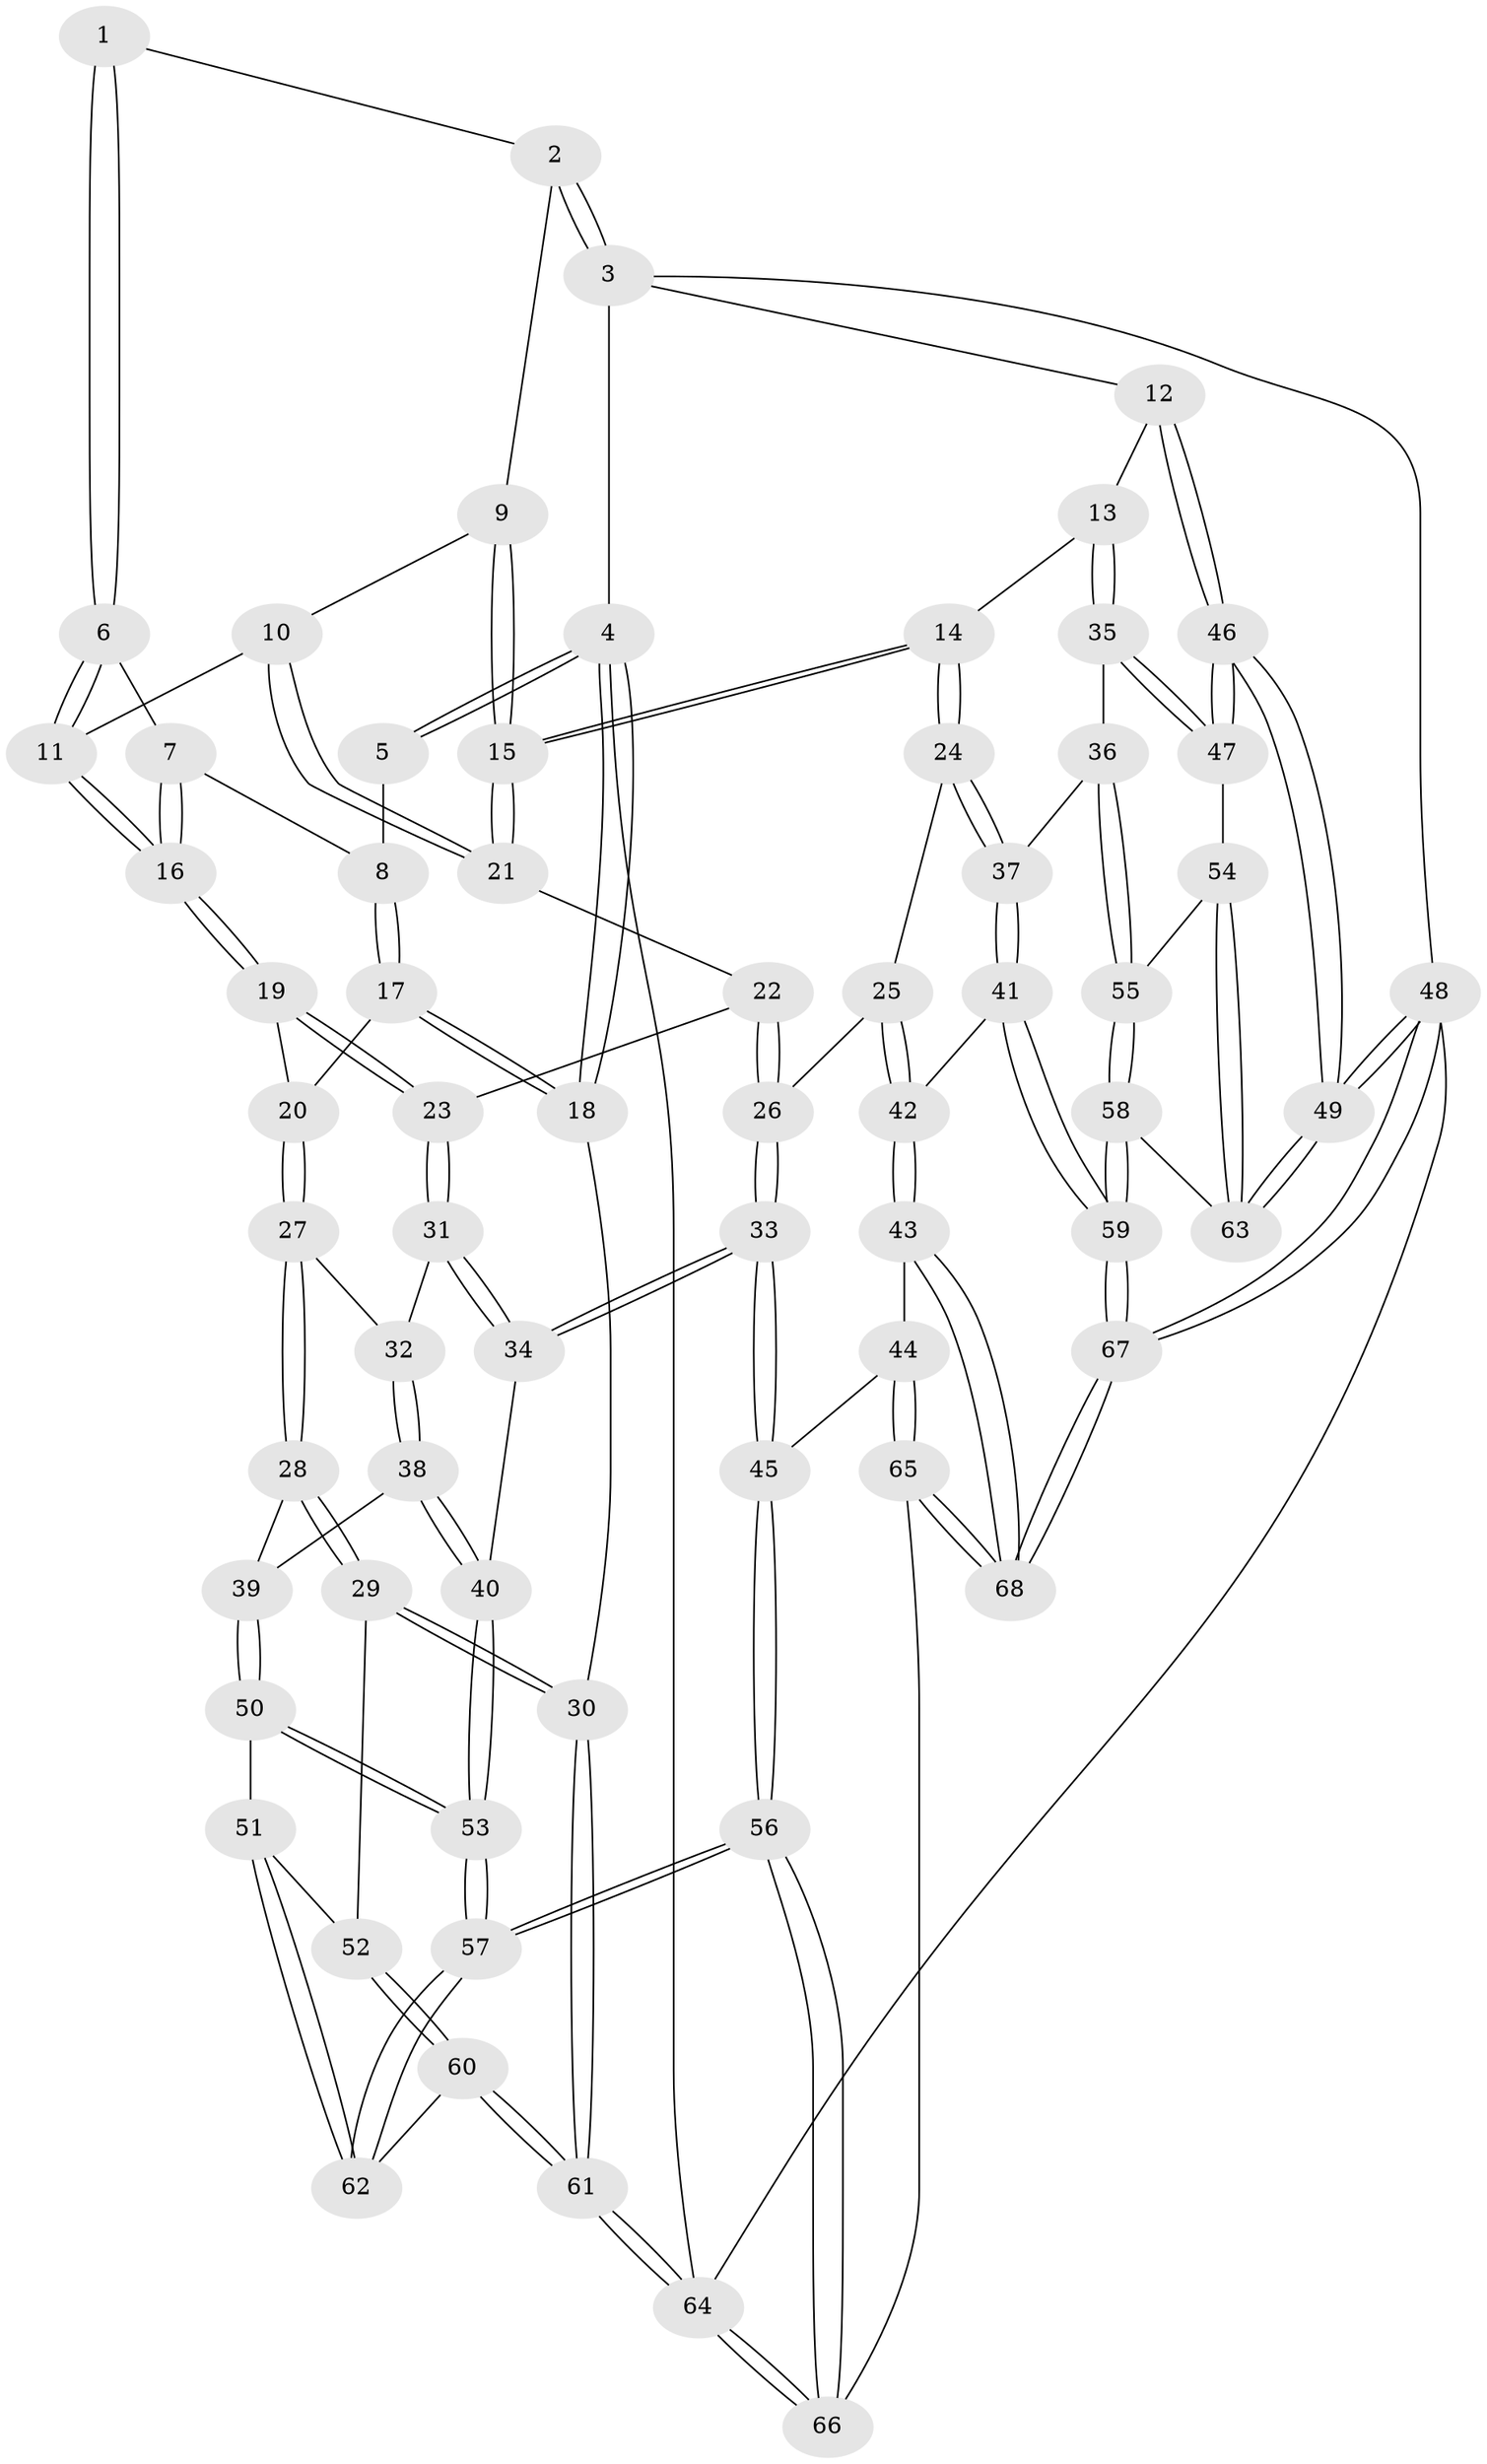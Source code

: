 // Generated by graph-tools (version 1.1) at 2025/27/03/09/25 03:27:14]
// undirected, 68 vertices, 167 edges
graph export_dot {
graph [start="1"]
  node [color=gray90,style=filled];
  1 [pos="+0.20999299169001603+0"];
  2 [pos="+0.6130387298106136+0"];
  3 [pos="+1+0"];
  4 [pos="+0+0"];
  5 [pos="+0+0"];
  6 [pos="+0.24427852546609094+0.04959179398102495"];
  7 [pos="+0.0811133512315668+0.1990466805417796"];
  8 [pos="+0.04715237037857783+0.20992980621757668"];
  9 [pos="+0.6002045922315348+0"];
  10 [pos="+0.4373775562771957+0.2107323749600617"];
  11 [pos="+0.29564278363278906+0.13880132219741687"];
  12 [pos="+1+0.010836696130415852"];
  13 [pos="+0.8729574437943965+0.26689951248780724"];
  14 [pos="+0.7476154690526662+0.2827490701182438"];
  15 [pos="+0.742739371227177+0.27851003218189013"];
  16 [pos="+0.21335097357782717+0.2912237375495128"];
  17 [pos="+0+0.2732287452194359"];
  18 [pos="+0+0.34582060036448053"];
  19 [pos="+0.20541286797768407+0.3470931930000058"];
  20 [pos="+0.19841820958212397+0.35461438813975993"];
  21 [pos="+0.4416676120143249+0.22081835637859173"];
  22 [pos="+0.43213822588037587+0.3270680896564558"];
  23 [pos="+0.3795264346647992+0.3701687007866006"];
  24 [pos="+0.7099563276751085+0.343815176657967"];
  25 [pos="+0.6031633663657601+0.4004159703709401"];
  26 [pos="+0.521260708088678+0.40383248491588913"];
  27 [pos="+0.1940209672334803+0.3719603760767791"];
  28 [pos="+0.11501830789460928+0.5017614132954208"];
  29 [pos="+0.021487254441680908+0.5321481951286932"];
  30 [pos="+0+0.47036215967545086"];
  31 [pos="+0.37464052140949744+0.39506496956215725"];
  32 [pos="+0.27697501680895686+0.4575775733488506"];
  33 [pos="+0.4709783948385628+0.5954437650941901"];
  34 [pos="+0.37936094493623296+0.571024497206299"];
  35 [pos="+0.8960091398596328+0.4744253370598989"];
  36 [pos="+0.7974356700579669+0.5838585185337198"];
  37 [pos="+0.7377366054303448+0.5834039236863805"];
  38 [pos="+0.2937815622712806+0.5474970681323222"];
  39 [pos="+0.2044761692790357+0.5477576267529634"];
  40 [pos="+0.36251272882793756+0.5753194721580357"];
  41 [pos="+0.6510019062388472+0.6438019822477522"];
  42 [pos="+0.6155807103607354+0.6452036289433057"];
  43 [pos="+0.6032358134801256+0.6488860014038419"];
  44 [pos="+0.5421190619086127+0.6426688716766568"];
  45 [pos="+0.5052685880908167+0.6261878336233648"];
  46 [pos="+1+0.5907950008246551"];
  47 [pos="+1+0.5755268324731416"];
  48 [pos="+1+1"];
  49 [pos="+1+0.8267374427807989"];
  50 [pos="+0.20529756194982057+0.6813036659758244"];
  51 [pos="+0.07792299132335456+0.6379227635332347"];
  52 [pos="+0.06741906127692286+0.6308218575259711"];
  53 [pos="+0.25653809057976185+0.7517748251461587"];
  54 [pos="+0.8914227656557756+0.6407479535469116"];
  55 [pos="+0.8643998969370138+0.6404938409560431"];
  56 [pos="+0.2656159631792731+0.892100903877572"];
  57 [pos="+0.2560423773731538+0.8753665626772756"];
  58 [pos="+0.8496546224881895+0.7684232314846302"];
  59 [pos="+0.7949879623156668+0.8409840186160125"];
  60 [pos="+0.03121902014852408+0.793816981273393"];
  61 [pos="+0+0.8964836931265828"];
  62 [pos="+0.19021015304880196+0.8431395500985689"];
  63 [pos="+0.9717100205938621+0.747316821296143"];
  64 [pos="+0+1"];
  65 [pos="+0.38738288776141827+1"];
  66 [pos="+0.31506334201457287+1"];
  67 [pos="+0.8024936077792003+1"];
  68 [pos="+0.5882697188601728+1"];
  1 -- 2;
  1 -- 6;
  1 -- 6;
  2 -- 3;
  2 -- 3;
  2 -- 9;
  3 -- 4;
  3 -- 12;
  3 -- 48;
  4 -- 5;
  4 -- 5;
  4 -- 18;
  4 -- 18;
  4 -- 64;
  5 -- 8;
  6 -- 7;
  6 -- 11;
  6 -- 11;
  7 -- 8;
  7 -- 16;
  7 -- 16;
  8 -- 17;
  8 -- 17;
  9 -- 10;
  9 -- 15;
  9 -- 15;
  10 -- 11;
  10 -- 21;
  10 -- 21;
  11 -- 16;
  11 -- 16;
  12 -- 13;
  12 -- 46;
  12 -- 46;
  13 -- 14;
  13 -- 35;
  13 -- 35;
  14 -- 15;
  14 -- 15;
  14 -- 24;
  14 -- 24;
  15 -- 21;
  15 -- 21;
  16 -- 19;
  16 -- 19;
  17 -- 18;
  17 -- 18;
  17 -- 20;
  18 -- 30;
  19 -- 20;
  19 -- 23;
  19 -- 23;
  20 -- 27;
  20 -- 27;
  21 -- 22;
  22 -- 23;
  22 -- 26;
  22 -- 26;
  23 -- 31;
  23 -- 31;
  24 -- 25;
  24 -- 37;
  24 -- 37;
  25 -- 26;
  25 -- 42;
  25 -- 42;
  26 -- 33;
  26 -- 33;
  27 -- 28;
  27 -- 28;
  27 -- 32;
  28 -- 29;
  28 -- 29;
  28 -- 39;
  29 -- 30;
  29 -- 30;
  29 -- 52;
  30 -- 61;
  30 -- 61;
  31 -- 32;
  31 -- 34;
  31 -- 34;
  32 -- 38;
  32 -- 38;
  33 -- 34;
  33 -- 34;
  33 -- 45;
  33 -- 45;
  34 -- 40;
  35 -- 36;
  35 -- 47;
  35 -- 47;
  36 -- 37;
  36 -- 55;
  36 -- 55;
  37 -- 41;
  37 -- 41;
  38 -- 39;
  38 -- 40;
  38 -- 40;
  39 -- 50;
  39 -- 50;
  40 -- 53;
  40 -- 53;
  41 -- 42;
  41 -- 59;
  41 -- 59;
  42 -- 43;
  42 -- 43;
  43 -- 44;
  43 -- 68;
  43 -- 68;
  44 -- 45;
  44 -- 65;
  44 -- 65;
  45 -- 56;
  45 -- 56;
  46 -- 47;
  46 -- 47;
  46 -- 49;
  46 -- 49;
  47 -- 54;
  48 -- 49;
  48 -- 49;
  48 -- 67;
  48 -- 67;
  48 -- 64;
  49 -- 63;
  49 -- 63;
  50 -- 51;
  50 -- 53;
  50 -- 53;
  51 -- 52;
  51 -- 62;
  51 -- 62;
  52 -- 60;
  52 -- 60;
  53 -- 57;
  53 -- 57;
  54 -- 55;
  54 -- 63;
  54 -- 63;
  55 -- 58;
  55 -- 58;
  56 -- 57;
  56 -- 57;
  56 -- 66;
  56 -- 66;
  57 -- 62;
  57 -- 62;
  58 -- 59;
  58 -- 59;
  58 -- 63;
  59 -- 67;
  59 -- 67;
  60 -- 61;
  60 -- 61;
  60 -- 62;
  61 -- 64;
  61 -- 64;
  64 -- 66;
  64 -- 66;
  65 -- 66;
  65 -- 68;
  65 -- 68;
  67 -- 68;
  67 -- 68;
}
